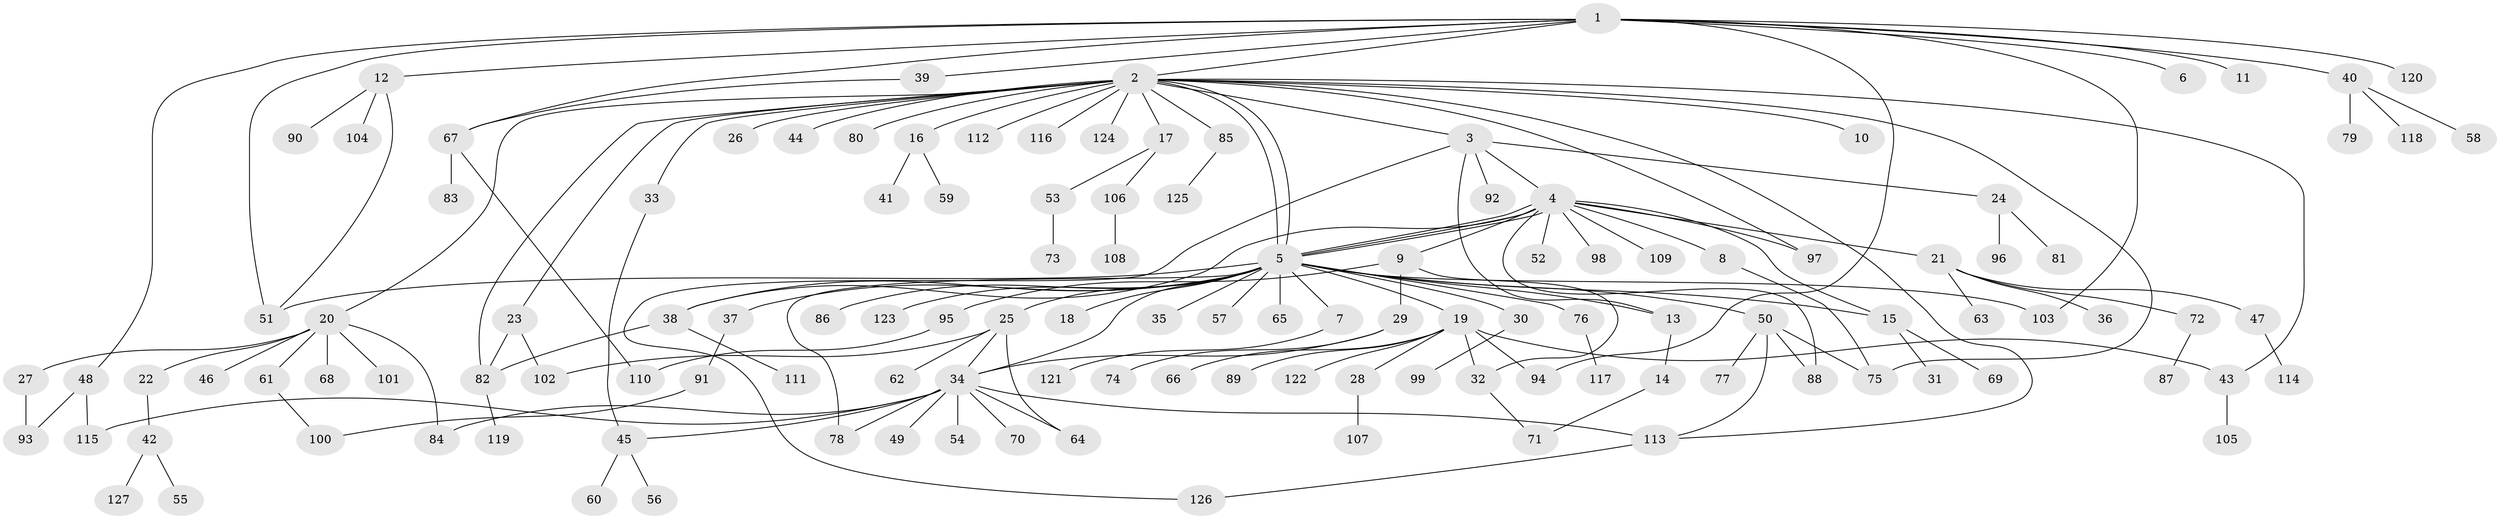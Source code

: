 // coarse degree distribution, {13: 0.0196078431372549, 21: 0.00980392156862745, 15: 0.00980392156862745, 23: 0.00980392156862745, 1: 0.5098039215686274, 2: 0.24509803921568626, 4: 0.0392156862745098, 3: 0.12745098039215685, 7: 0.00980392156862745, 8: 0.00980392156862745, 5: 0.00980392156862745}
// Generated by graph-tools (version 1.1) at 2025/23/03/03/25 07:23:51]
// undirected, 127 vertices, 161 edges
graph export_dot {
graph [start="1"]
  node [color=gray90,style=filled];
  1;
  2;
  3;
  4;
  5;
  6;
  7;
  8;
  9;
  10;
  11;
  12;
  13;
  14;
  15;
  16;
  17;
  18;
  19;
  20;
  21;
  22;
  23;
  24;
  25;
  26;
  27;
  28;
  29;
  30;
  31;
  32;
  33;
  34;
  35;
  36;
  37;
  38;
  39;
  40;
  41;
  42;
  43;
  44;
  45;
  46;
  47;
  48;
  49;
  50;
  51;
  52;
  53;
  54;
  55;
  56;
  57;
  58;
  59;
  60;
  61;
  62;
  63;
  64;
  65;
  66;
  67;
  68;
  69;
  70;
  71;
  72;
  73;
  74;
  75;
  76;
  77;
  78;
  79;
  80;
  81;
  82;
  83;
  84;
  85;
  86;
  87;
  88;
  89;
  90;
  91;
  92;
  93;
  94;
  95;
  96;
  97;
  98;
  99;
  100;
  101;
  102;
  103;
  104;
  105;
  106;
  107;
  108;
  109;
  110;
  111;
  112;
  113;
  114;
  115;
  116;
  117;
  118;
  119;
  120;
  121;
  122;
  123;
  124;
  125;
  126;
  127;
  1 -- 2;
  1 -- 6;
  1 -- 11;
  1 -- 12;
  1 -- 39;
  1 -- 40;
  1 -- 48;
  1 -- 51;
  1 -- 67;
  1 -- 94;
  1 -- 103;
  1 -- 120;
  2 -- 3;
  2 -- 5;
  2 -- 5;
  2 -- 10;
  2 -- 16;
  2 -- 17;
  2 -- 20;
  2 -- 23;
  2 -- 26;
  2 -- 33;
  2 -- 43;
  2 -- 44;
  2 -- 75;
  2 -- 80;
  2 -- 82;
  2 -- 85;
  2 -- 97;
  2 -- 112;
  2 -- 113;
  2 -- 116;
  2 -- 124;
  3 -- 4;
  3 -- 13;
  3 -- 24;
  3 -- 92;
  3 -- 126;
  4 -- 5;
  4 -- 5;
  4 -- 5;
  4 -- 8;
  4 -- 9;
  4 -- 15;
  4 -- 21;
  4 -- 38;
  4 -- 52;
  4 -- 88;
  4 -- 97;
  4 -- 98;
  4 -- 109;
  5 -- 7;
  5 -- 13;
  5 -- 15;
  5 -- 18;
  5 -- 19;
  5 -- 25;
  5 -- 30;
  5 -- 34;
  5 -- 35;
  5 -- 37;
  5 -- 38;
  5 -- 50;
  5 -- 51;
  5 -- 57;
  5 -- 65;
  5 -- 76;
  5 -- 78;
  5 -- 86;
  5 -- 103;
  5 -- 123;
  7 -- 121;
  8 -- 75;
  9 -- 29;
  9 -- 32;
  9 -- 95;
  12 -- 51;
  12 -- 90;
  12 -- 104;
  13 -- 14;
  14 -- 71;
  15 -- 31;
  15 -- 69;
  16 -- 41;
  16 -- 59;
  17 -- 53;
  17 -- 106;
  19 -- 28;
  19 -- 32;
  19 -- 43;
  19 -- 66;
  19 -- 89;
  19 -- 94;
  19 -- 122;
  20 -- 22;
  20 -- 27;
  20 -- 46;
  20 -- 61;
  20 -- 68;
  20 -- 84;
  20 -- 101;
  21 -- 36;
  21 -- 47;
  21 -- 63;
  21 -- 72;
  22 -- 42;
  23 -- 82;
  23 -- 102;
  24 -- 81;
  24 -- 96;
  25 -- 34;
  25 -- 62;
  25 -- 64;
  25 -- 102;
  27 -- 93;
  28 -- 107;
  29 -- 34;
  29 -- 74;
  30 -- 99;
  32 -- 71;
  33 -- 45;
  34 -- 45;
  34 -- 49;
  34 -- 54;
  34 -- 64;
  34 -- 70;
  34 -- 78;
  34 -- 84;
  34 -- 113;
  34 -- 115;
  37 -- 91;
  38 -- 82;
  38 -- 111;
  39 -- 67;
  40 -- 58;
  40 -- 79;
  40 -- 118;
  42 -- 55;
  42 -- 127;
  43 -- 105;
  45 -- 56;
  45 -- 60;
  47 -- 114;
  48 -- 93;
  48 -- 115;
  50 -- 75;
  50 -- 77;
  50 -- 88;
  50 -- 113;
  53 -- 73;
  61 -- 100;
  67 -- 83;
  67 -- 110;
  72 -- 87;
  76 -- 117;
  82 -- 119;
  85 -- 125;
  91 -- 100;
  95 -- 110;
  106 -- 108;
  113 -- 126;
}
